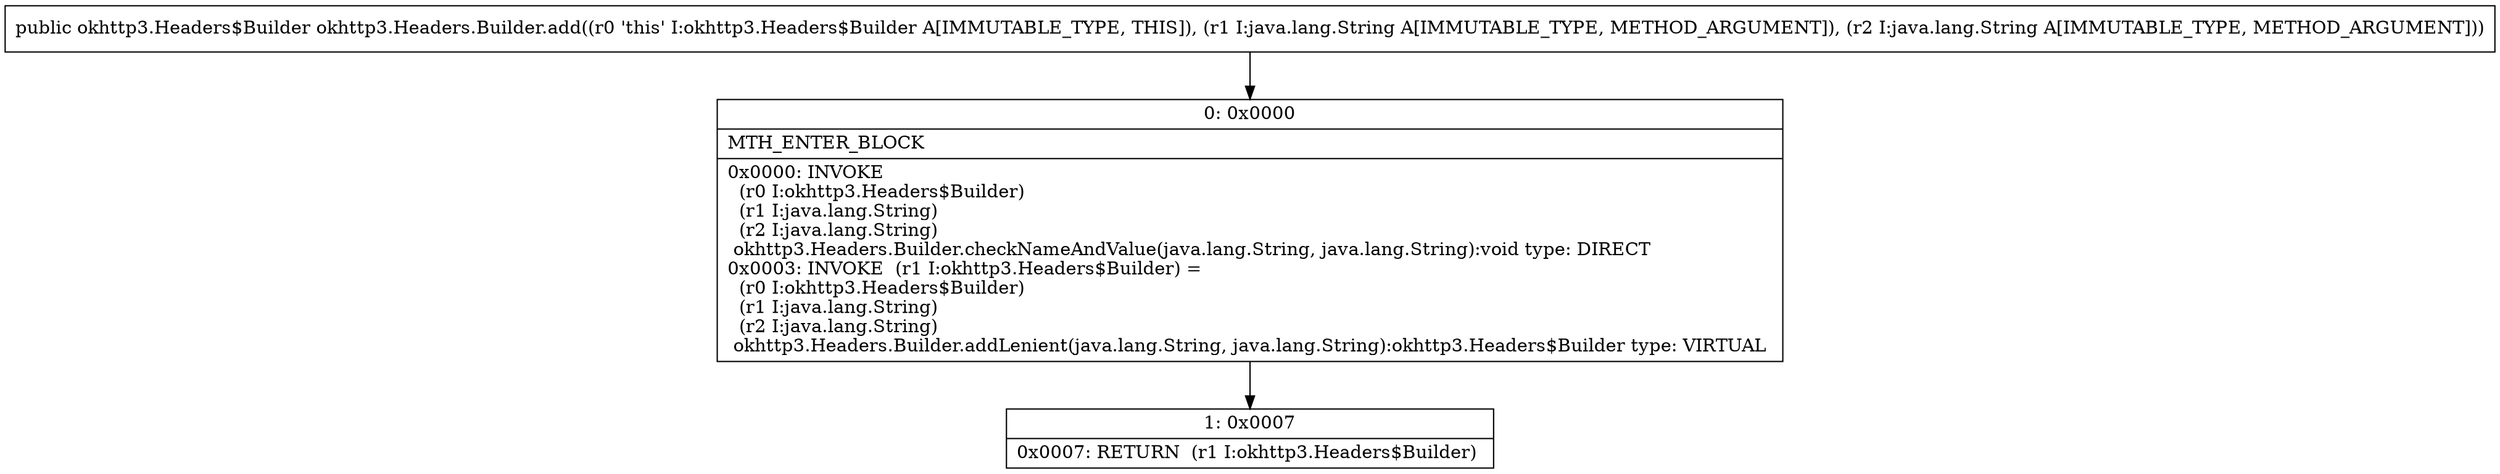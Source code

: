 digraph "CFG forokhttp3.Headers.Builder.add(Ljava\/lang\/String;Ljava\/lang\/String;)Lokhttp3\/Headers$Builder;" {
Node_0 [shape=record,label="{0\:\ 0x0000|MTH_ENTER_BLOCK\l|0x0000: INVOKE  \l  (r0 I:okhttp3.Headers$Builder)\l  (r1 I:java.lang.String)\l  (r2 I:java.lang.String)\l okhttp3.Headers.Builder.checkNameAndValue(java.lang.String, java.lang.String):void type: DIRECT \l0x0003: INVOKE  (r1 I:okhttp3.Headers$Builder) = \l  (r0 I:okhttp3.Headers$Builder)\l  (r1 I:java.lang.String)\l  (r2 I:java.lang.String)\l okhttp3.Headers.Builder.addLenient(java.lang.String, java.lang.String):okhttp3.Headers$Builder type: VIRTUAL \l}"];
Node_1 [shape=record,label="{1\:\ 0x0007|0x0007: RETURN  (r1 I:okhttp3.Headers$Builder) \l}"];
MethodNode[shape=record,label="{public okhttp3.Headers$Builder okhttp3.Headers.Builder.add((r0 'this' I:okhttp3.Headers$Builder A[IMMUTABLE_TYPE, THIS]), (r1 I:java.lang.String A[IMMUTABLE_TYPE, METHOD_ARGUMENT]), (r2 I:java.lang.String A[IMMUTABLE_TYPE, METHOD_ARGUMENT])) }"];
MethodNode -> Node_0;
Node_0 -> Node_1;
}

